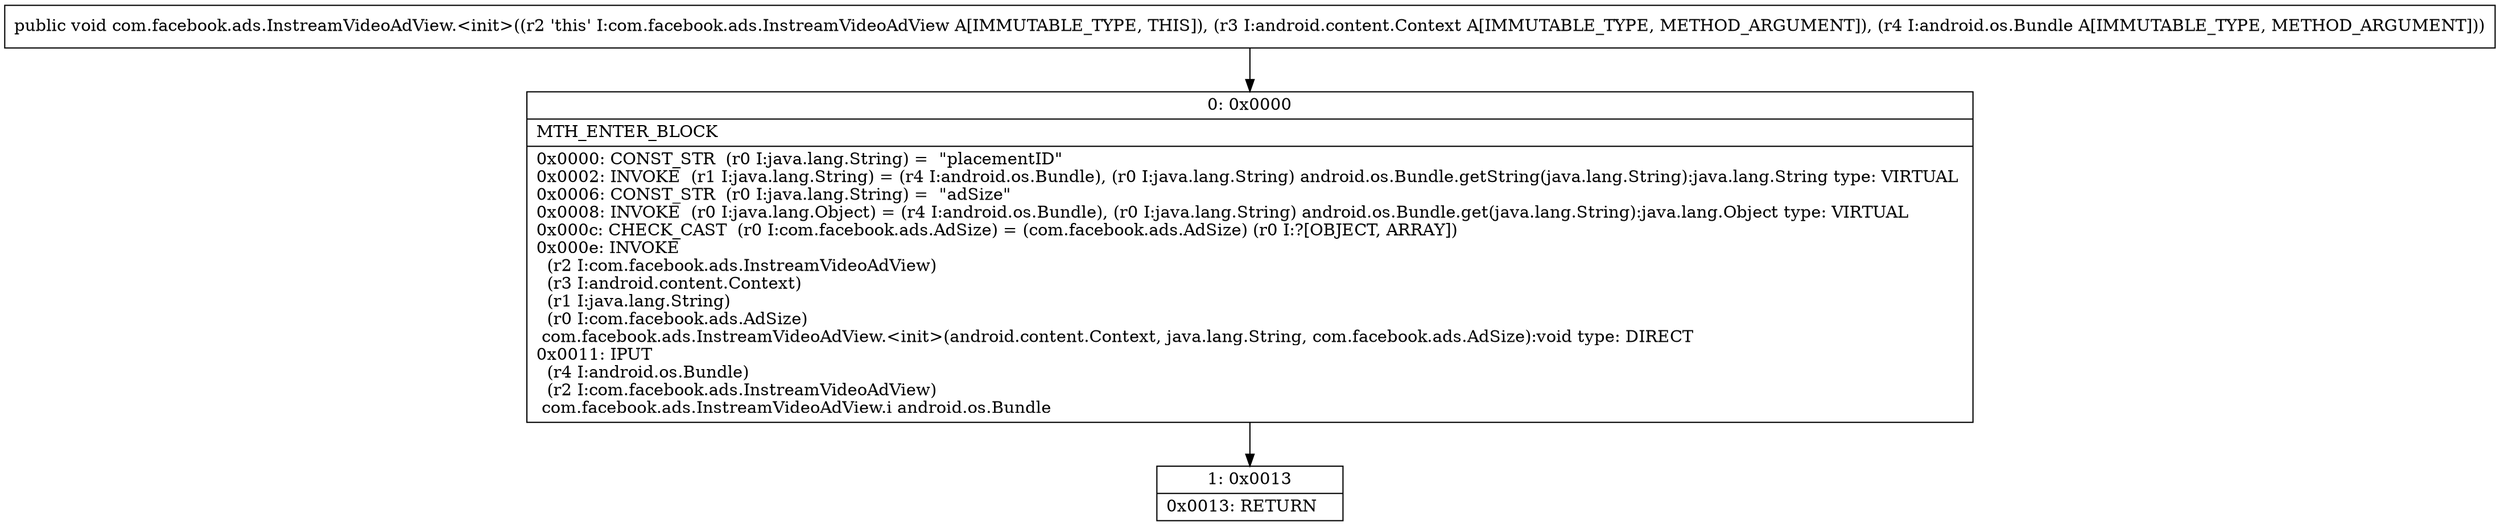 digraph "CFG forcom.facebook.ads.InstreamVideoAdView.\<init\>(Landroid\/content\/Context;Landroid\/os\/Bundle;)V" {
Node_0 [shape=record,label="{0\:\ 0x0000|MTH_ENTER_BLOCK\l|0x0000: CONST_STR  (r0 I:java.lang.String) =  \"placementID\" \l0x0002: INVOKE  (r1 I:java.lang.String) = (r4 I:android.os.Bundle), (r0 I:java.lang.String) android.os.Bundle.getString(java.lang.String):java.lang.String type: VIRTUAL \l0x0006: CONST_STR  (r0 I:java.lang.String) =  \"adSize\" \l0x0008: INVOKE  (r0 I:java.lang.Object) = (r4 I:android.os.Bundle), (r0 I:java.lang.String) android.os.Bundle.get(java.lang.String):java.lang.Object type: VIRTUAL \l0x000c: CHECK_CAST  (r0 I:com.facebook.ads.AdSize) = (com.facebook.ads.AdSize) (r0 I:?[OBJECT, ARRAY]) \l0x000e: INVOKE  \l  (r2 I:com.facebook.ads.InstreamVideoAdView)\l  (r3 I:android.content.Context)\l  (r1 I:java.lang.String)\l  (r0 I:com.facebook.ads.AdSize)\l com.facebook.ads.InstreamVideoAdView.\<init\>(android.content.Context, java.lang.String, com.facebook.ads.AdSize):void type: DIRECT \l0x0011: IPUT  \l  (r4 I:android.os.Bundle)\l  (r2 I:com.facebook.ads.InstreamVideoAdView)\l com.facebook.ads.InstreamVideoAdView.i android.os.Bundle \l}"];
Node_1 [shape=record,label="{1\:\ 0x0013|0x0013: RETURN   \l}"];
MethodNode[shape=record,label="{public void com.facebook.ads.InstreamVideoAdView.\<init\>((r2 'this' I:com.facebook.ads.InstreamVideoAdView A[IMMUTABLE_TYPE, THIS]), (r3 I:android.content.Context A[IMMUTABLE_TYPE, METHOD_ARGUMENT]), (r4 I:android.os.Bundle A[IMMUTABLE_TYPE, METHOD_ARGUMENT])) }"];
MethodNode -> Node_0;
Node_0 -> Node_1;
}

